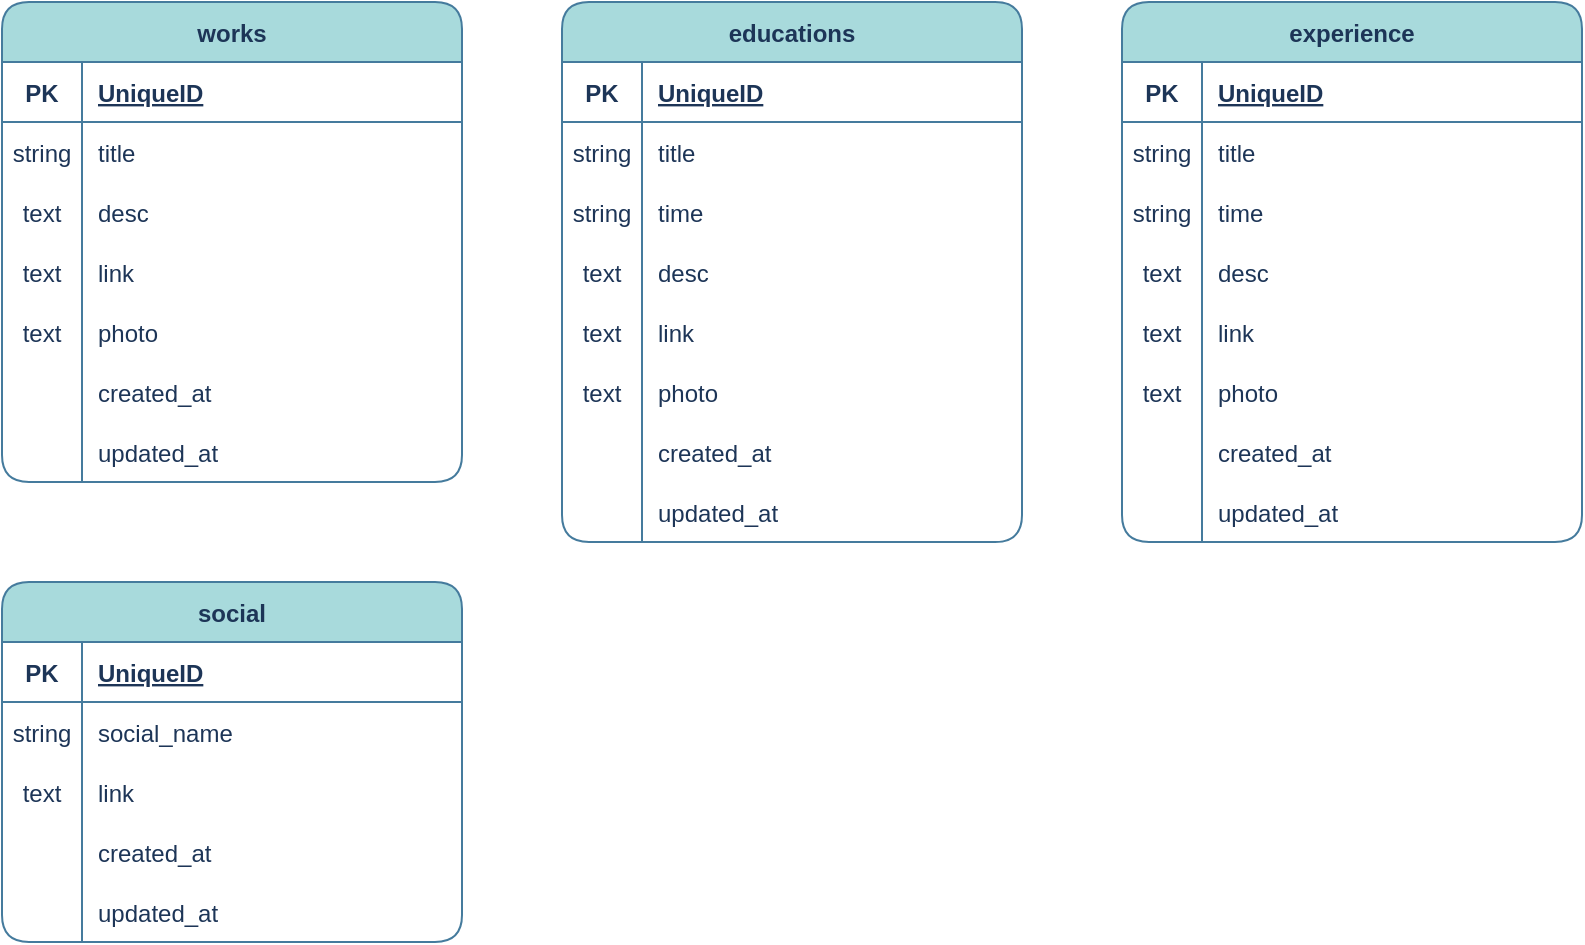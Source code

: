 <mxfile version="20.8.5" type="github">
  <diagram id="R2lEEEUBdFMjLlhIrx00" name="Page-1">
    <mxGraphModel dx="1050" dy="617" grid="1" gridSize="10" guides="1" tooltips="1" connect="1" arrows="1" fold="1" page="1" pageScale="1" pageWidth="850" pageHeight="1100" math="0" shadow="0" extFonts="Permanent Marker^https://fonts.googleapis.com/css?family=Permanent+Marker">
      <root>
        <mxCell id="0" />
        <mxCell id="1" parent="0" />
        <mxCell id="bzYQu6F5uKng30dZJwqY-1" value="works" style="shape=table;startSize=30;container=1;collapsible=1;childLayout=tableLayout;fixedRows=1;rowLines=0;fontStyle=1;align=center;resizeLast=1;strokeColor=#457B9D;fontColor=#1D3557;fillColor=#A8DADC;rounded=1;" vertex="1" parent="1">
          <mxGeometry x="40" y="40" width="230" height="240" as="geometry" />
        </mxCell>
        <mxCell id="bzYQu6F5uKng30dZJwqY-2" value="" style="shape=tableRow;horizontal=0;startSize=0;swimlaneHead=0;swimlaneBody=0;fillColor=none;collapsible=0;dropTarget=0;points=[[0,0.5],[1,0.5]];portConstraint=eastwest;top=0;left=0;right=0;bottom=1;strokeColor=#457B9D;fontColor=#1D3557;rounded=1;" vertex="1" parent="bzYQu6F5uKng30dZJwqY-1">
          <mxGeometry y="30" width="230" height="30" as="geometry" />
        </mxCell>
        <mxCell id="bzYQu6F5uKng30dZJwqY-3" value="PK" style="shape=partialRectangle;connectable=0;fillColor=none;top=0;left=0;bottom=0;right=0;fontStyle=1;overflow=hidden;strokeColor=#457B9D;fontColor=#1D3557;rounded=1;" vertex="1" parent="bzYQu6F5uKng30dZJwqY-2">
          <mxGeometry width="40" height="30" as="geometry">
            <mxRectangle width="40" height="30" as="alternateBounds" />
          </mxGeometry>
        </mxCell>
        <mxCell id="bzYQu6F5uKng30dZJwqY-4" value="UniqueID" style="shape=partialRectangle;connectable=0;fillColor=none;top=0;left=0;bottom=0;right=0;align=left;spacingLeft=6;fontStyle=5;overflow=hidden;strokeColor=#457B9D;fontColor=#1D3557;rounded=1;" vertex="1" parent="bzYQu6F5uKng30dZJwqY-2">
          <mxGeometry x="40" width="190" height="30" as="geometry">
            <mxRectangle width="190" height="30" as="alternateBounds" />
          </mxGeometry>
        </mxCell>
        <mxCell id="bzYQu6F5uKng30dZJwqY-5" value="" style="shape=tableRow;horizontal=0;startSize=0;swimlaneHead=0;swimlaneBody=0;fillColor=none;collapsible=0;dropTarget=0;points=[[0,0.5],[1,0.5]];portConstraint=eastwest;top=0;left=0;right=0;bottom=0;strokeColor=#457B9D;fontColor=#1D3557;rounded=1;" vertex="1" parent="bzYQu6F5uKng30dZJwqY-1">
          <mxGeometry y="60" width="230" height="30" as="geometry" />
        </mxCell>
        <mxCell id="bzYQu6F5uKng30dZJwqY-6" value="string" style="shape=partialRectangle;connectable=0;fillColor=none;top=0;left=0;bottom=0;right=0;editable=1;overflow=hidden;strokeColor=#457B9D;fontColor=#1D3557;rounded=1;" vertex="1" parent="bzYQu6F5uKng30dZJwqY-5">
          <mxGeometry width="40" height="30" as="geometry">
            <mxRectangle width="40" height="30" as="alternateBounds" />
          </mxGeometry>
        </mxCell>
        <mxCell id="bzYQu6F5uKng30dZJwqY-7" value="title" style="shape=partialRectangle;connectable=0;fillColor=none;top=0;left=0;bottom=0;right=0;align=left;spacingLeft=6;overflow=hidden;strokeColor=#457B9D;fontColor=#1D3557;rounded=1;" vertex="1" parent="bzYQu6F5uKng30dZJwqY-5">
          <mxGeometry x="40" width="190" height="30" as="geometry">
            <mxRectangle width="190" height="30" as="alternateBounds" />
          </mxGeometry>
        </mxCell>
        <mxCell id="bzYQu6F5uKng30dZJwqY-17" value="" style="shape=tableRow;horizontal=0;startSize=0;swimlaneHead=0;swimlaneBody=0;fillColor=none;collapsible=0;dropTarget=0;points=[[0,0.5],[1,0.5]];portConstraint=eastwest;top=0;left=0;right=0;bottom=0;strokeColor=#457B9D;fontColor=#1D3557;rounded=1;" vertex="1" parent="bzYQu6F5uKng30dZJwqY-1">
          <mxGeometry y="90" width="230" height="30" as="geometry" />
        </mxCell>
        <mxCell id="bzYQu6F5uKng30dZJwqY-18" value="text" style="shape=partialRectangle;connectable=0;fillColor=none;top=0;left=0;bottom=0;right=0;editable=1;overflow=hidden;strokeColor=#457B9D;fontColor=#1D3557;rounded=1;" vertex="1" parent="bzYQu6F5uKng30dZJwqY-17">
          <mxGeometry width="40" height="30" as="geometry">
            <mxRectangle width="40" height="30" as="alternateBounds" />
          </mxGeometry>
        </mxCell>
        <mxCell id="bzYQu6F5uKng30dZJwqY-19" value="desc" style="shape=partialRectangle;connectable=0;fillColor=none;top=0;left=0;bottom=0;right=0;align=left;spacingLeft=6;overflow=hidden;strokeColor=#457B9D;fontColor=#1D3557;rounded=1;" vertex="1" parent="bzYQu6F5uKng30dZJwqY-17">
          <mxGeometry x="40" width="190" height="30" as="geometry">
            <mxRectangle width="190" height="30" as="alternateBounds" />
          </mxGeometry>
        </mxCell>
        <mxCell id="bzYQu6F5uKng30dZJwqY-68" value="" style="shape=tableRow;horizontal=0;startSize=0;swimlaneHead=0;swimlaneBody=0;fillColor=none;collapsible=0;dropTarget=0;points=[[0,0.5],[1,0.5]];portConstraint=eastwest;top=0;left=0;right=0;bottom=0;strokeColor=#457B9D;fontColor=#1D3557;rounded=1;" vertex="1" parent="bzYQu6F5uKng30dZJwqY-1">
          <mxGeometry y="120" width="230" height="30" as="geometry" />
        </mxCell>
        <mxCell id="bzYQu6F5uKng30dZJwqY-69" value="text" style="shape=partialRectangle;connectable=0;fillColor=none;top=0;left=0;bottom=0;right=0;editable=1;overflow=hidden;strokeColor=#457B9D;fontColor=#1D3557;rounded=1;" vertex="1" parent="bzYQu6F5uKng30dZJwqY-68">
          <mxGeometry width="40" height="30" as="geometry">
            <mxRectangle width="40" height="30" as="alternateBounds" />
          </mxGeometry>
        </mxCell>
        <mxCell id="bzYQu6F5uKng30dZJwqY-70" value="link" style="shape=partialRectangle;connectable=0;fillColor=none;top=0;left=0;bottom=0;right=0;align=left;spacingLeft=6;overflow=hidden;strokeColor=#457B9D;fontColor=#1D3557;rounded=1;" vertex="1" parent="bzYQu6F5uKng30dZJwqY-68">
          <mxGeometry x="40" width="190" height="30" as="geometry">
            <mxRectangle width="190" height="30" as="alternateBounds" />
          </mxGeometry>
        </mxCell>
        <mxCell id="bzYQu6F5uKng30dZJwqY-8" value="" style="shape=tableRow;horizontal=0;startSize=0;swimlaneHead=0;swimlaneBody=0;fillColor=none;collapsible=0;dropTarget=0;points=[[0,0.5],[1,0.5]];portConstraint=eastwest;top=0;left=0;right=0;bottom=0;strokeColor=#457B9D;fontColor=#1D3557;rounded=1;" vertex="1" parent="bzYQu6F5uKng30dZJwqY-1">
          <mxGeometry y="150" width="230" height="30" as="geometry" />
        </mxCell>
        <mxCell id="bzYQu6F5uKng30dZJwqY-9" value="text" style="shape=partialRectangle;connectable=0;fillColor=none;top=0;left=0;bottom=0;right=0;editable=1;overflow=hidden;strokeColor=#457B9D;fontColor=#1D3557;rounded=1;" vertex="1" parent="bzYQu6F5uKng30dZJwqY-8">
          <mxGeometry width="40" height="30" as="geometry">
            <mxRectangle width="40" height="30" as="alternateBounds" />
          </mxGeometry>
        </mxCell>
        <mxCell id="bzYQu6F5uKng30dZJwqY-10" value="photo" style="shape=partialRectangle;connectable=0;fillColor=none;top=0;left=0;bottom=0;right=0;align=left;spacingLeft=6;overflow=hidden;strokeColor=#457B9D;fontColor=#1D3557;rounded=1;" vertex="1" parent="bzYQu6F5uKng30dZJwqY-8">
          <mxGeometry x="40" width="190" height="30" as="geometry">
            <mxRectangle width="190" height="30" as="alternateBounds" />
          </mxGeometry>
        </mxCell>
        <mxCell id="bzYQu6F5uKng30dZJwqY-11" value="" style="shape=tableRow;horizontal=0;startSize=0;swimlaneHead=0;swimlaneBody=0;fillColor=none;collapsible=0;dropTarget=0;points=[[0,0.5],[1,0.5]];portConstraint=eastwest;top=0;left=0;right=0;bottom=0;strokeColor=#457B9D;fontColor=#1D3557;rounded=1;" vertex="1" parent="bzYQu6F5uKng30dZJwqY-1">
          <mxGeometry y="180" width="230" height="30" as="geometry" />
        </mxCell>
        <mxCell id="bzYQu6F5uKng30dZJwqY-12" value="" style="shape=partialRectangle;connectable=0;fillColor=none;top=0;left=0;bottom=0;right=0;editable=1;overflow=hidden;strokeColor=#457B9D;fontColor=#1D3557;rounded=1;" vertex="1" parent="bzYQu6F5uKng30dZJwqY-11">
          <mxGeometry width="40" height="30" as="geometry">
            <mxRectangle width="40" height="30" as="alternateBounds" />
          </mxGeometry>
        </mxCell>
        <mxCell id="bzYQu6F5uKng30dZJwqY-13" value="created_at" style="shape=partialRectangle;connectable=0;fillColor=none;top=0;left=0;bottom=0;right=0;align=left;spacingLeft=6;overflow=hidden;strokeColor=#457B9D;fontColor=#1D3557;rounded=1;" vertex="1" parent="bzYQu6F5uKng30dZJwqY-11">
          <mxGeometry x="40" width="190" height="30" as="geometry">
            <mxRectangle width="190" height="30" as="alternateBounds" />
          </mxGeometry>
        </mxCell>
        <mxCell id="bzYQu6F5uKng30dZJwqY-14" value="" style="shape=tableRow;horizontal=0;startSize=0;swimlaneHead=0;swimlaneBody=0;fillColor=none;collapsible=0;dropTarget=0;points=[[0,0.5],[1,0.5]];portConstraint=eastwest;top=0;left=0;right=0;bottom=0;strokeColor=#457B9D;fontColor=#1D3557;rounded=1;" vertex="1" parent="bzYQu6F5uKng30dZJwqY-1">
          <mxGeometry y="210" width="230" height="30" as="geometry" />
        </mxCell>
        <mxCell id="bzYQu6F5uKng30dZJwqY-15" value="" style="shape=partialRectangle;connectable=0;fillColor=none;top=0;left=0;bottom=0;right=0;editable=1;overflow=hidden;strokeColor=#457B9D;fontColor=#1D3557;rounded=1;" vertex="1" parent="bzYQu6F5uKng30dZJwqY-14">
          <mxGeometry width="40" height="30" as="geometry">
            <mxRectangle width="40" height="30" as="alternateBounds" />
          </mxGeometry>
        </mxCell>
        <mxCell id="bzYQu6F5uKng30dZJwqY-16" value="updated_at" style="shape=partialRectangle;connectable=0;fillColor=none;top=0;left=0;bottom=0;right=0;align=left;spacingLeft=6;overflow=hidden;strokeColor=#457B9D;fontColor=#1D3557;rounded=1;" vertex="1" parent="bzYQu6F5uKng30dZJwqY-14">
          <mxGeometry x="40" width="190" height="30" as="geometry">
            <mxRectangle width="190" height="30" as="alternateBounds" />
          </mxGeometry>
        </mxCell>
        <mxCell id="bzYQu6F5uKng30dZJwqY-20" value="educations" style="shape=table;startSize=30;container=1;collapsible=1;childLayout=tableLayout;fixedRows=1;rowLines=0;fontStyle=1;align=center;resizeLast=1;strokeColor=#457B9D;fontColor=#1D3557;fillColor=#A8DADC;rounded=1;" vertex="1" parent="1">
          <mxGeometry x="320" y="40" width="230" height="270" as="geometry" />
        </mxCell>
        <mxCell id="bzYQu6F5uKng30dZJwqY-21" value="" style="shape=tableRow;horizontal=0;startSize=0;swimlaneHead=0;swimlaneBody=0;fillColor=none;collapsible=0;dropTarget=0;points=[[0,0.5],[1,0.5]];portConstraint=eastwest;top=0;left=0;right=0;bottom=1;strokeColor=#457B9D;fontColor=#1D3557;rounded=1;" vertex="1" parent="bzYQu6F5uKng30dZJwqY-20">
          <mxGeometry y="30" width="230" height="30" as="geometry" />
        </mxCell>
        <mxCell id="bzYQu6F5uKng30dZJwqY-22" value="PK" style="shape=partialRectangle;connectable=0;fillColor=none;top=0;left=0;bottom=0;right=0;fontStyle=1;overflow=hidden;strokeColor=#457B9D;fontColor=#1D3557;rounded=1;" vertex="1" parent="bzYQu6F5uKng30dZJwqY-21">
          <mxGeometry width="40" height="30" as="geometry">
            <mxRectangle width="40" height="30" as="alternateBounds" />
          </mxGeometry>
        </mxCell>
        <mxCell id="bzYQu6F5uKng30dZJwqY-23" value="UniqueID" style="shape=partialRectangle;connectable=0;fillColor=none;top=0;left=0;bottom=0;right=0;align=left;spacingLeft=6;fontStyle=5;overflow=hidden;strokeColor=#457B9D;fontColor=#1D3557;rounded=1;" vertex="1" parent="bzYQu6F5uKng30dZJwqY-21">
          <mxGeometry x="40" width="190" height="30" as="geometry">
            <mxRectangle width="190" height="30" as="alternateBounds" />
          </mxGeometry>
        </mxCell>
        <mxCell id="bzYQu6F5uKng30dZJwqY-24" value="" style="shape=tableRow;horizontal=0;startSize=0;swimlaneHead=0;swimlaneBody=0;fillColor=none;collapsible=0;dropTarget=0;points=[[0,0.5],[1,0.5]];portConstraint=eastwest;top=0;left=0;right=0;bottom=0;strokeColor=#457B9D;fontColor=#1D3557;rounded=1;" vertex="1" parent="bzYQu6F5uKng30dZJwqY-20">
          <mxGeometry y="60" width="230" height="30" as="geometry" />
        </mxCell>
        <mxCell id="bzYQu6F5uKng30dZJwqY-25" value="string" style="shape=partialRectangle;connectable=0;fillColor=none;top=0;left=0;bottom=0;right=0;editable=1;overflow=hidden;strokeColor=#457B9D;fontColor=#1D3557;rounded=1;" vertex="1" parent="bzYQu6F5uKng30dZJwqY-24">
          <mxGeometry width="40" height="30" as="geometry">
            <mxRectangle width="40" height="30" as="alternateBounds" />
          </mxGeometry>
        </mxCell>
        <mxCell id="bzYQu6F5uKng30dZJwqY-26" value="title" style="shape=partialRectangle;connectable=0;fillColor=none;top=0;left=0;bottom=0;right=0;align=left;spacingLeft=6;overflow=hidden;strokeColor=#457B9D;fontColor=#1D3557;rounded=1;" vertex="1" parent="bzYQu6F5uKng30dZJwqY-24">
          <mxGeometry x="40" width="190" height="30" as="geometry">
            <mxRectangle width="190" height="30" as="alternateBounds" />
          </mxGeometry>
        </mxCell>
        <mxCell id="bzYQu6F5uKng30dZJwqY-39" value="" style="shape=tableRow;horizontal=0;startSize=0;swimlaneHead=0;swimlaneBody=0;fillColor=none;collapsible=0;dropTarget=0;points=[[0,0.5],[1,0.5]];portConstraint=eastwest;top=0;left=0;right=0;bottom=0;strokeColor=#457B9D;fontColor=#1D3557;rounded=1;" vertex="1" parent="bzYQu6F5uKng30dZJwqY-20">
          <mxGeometry y="90" width="230" height="30" as="geometry" />
        </mxCell>
        <mxCell id="bzYQu6F5uKng30dZJwqY-40" value="string" style="shape=partialRectangle;connectable=0;fillColor=none;top=0;left=0;bottom=0;right=0;editable=1;overflow=hidden;strokeColor=#457B9D;fontColor=#1D3557;rounded=1;" vertex="1" parent="bzYQu6F5uKng30dZJwqY-39">
          <mxGeometry width="40" height="30" as="geometry">
            <mxRectangle width="40" height="30" as="alternateBounds" />
          </mxGeometry>
        </mxCell>
        <mxCell id="bzYQu6F5uKng30dZJwqY-41" value="time" style="shape=partialRectangle;connectable=0;fillColor=none;top=0;left=0;bottom=0;right=0;align=left;spacingLeft=6;overflow=hidden;strokeColor=#457B9D;fontColor=#1D3557;rounded=1;" vertex="1" parent="bzYQu6F5uKng30dZJwqY-39">
          <mxGeometry x="40" width="190" height="30" as="geometry">
            <mxRectangle width="190" height="30" as="alternateBounds" />
          </mxGeometry>
        </mxCell>
        <mxCell id="bzYQu6F5uKng30dZJwqY-27" value="" style="shape=tableRow;horizontal=0;startSize=0;swimlaneHead=0;swimlaneBody=0;fillColor=none;collapsible=0;dropTarget=0;points=[[0,0.5],[1,0.5]];portConstraint=eastwest;top=0;left=0;right=0;bottom=0;strokeColor=#457B9D;fontColor=#1D3557;rounded=1;" vertex="1" parent="bzYQu6F5uKng30dZJwqY-20">
          <mxGeometry y="120" width="230" height="30" as="geometry" />
        </mxCell>
        <mxCell id="bzYQu6F5uKng30dZJwqY-28" value="text" style="shape=partialRectangle;connectable=0;fillColor=none;top=0;left=0;bottom=0;right=0;editable=1;overflow=hidden;strokeColor=#457B9D;fontColor=#1D3557;rounded=1;" vertex="1" parent="bzYQu6F5uKng30dZJwqY-27">
          <mxGeometry width="40" height="30" as="geometry">
            <mxRectangle width="40" height="30" as="alternateBounds" />
          </mxGeometry>
        </mxCell>
        <mxCell id="bzYQu6F5uKng30dZJwqY-29" value="desc" style="shape=partialRectangle;connectable=0;fillColor=none;top=0;left=0;bottom=0;right=0;align=left;spacingLeft=6;overflow=hidden;strokeColor=#457B9D;fontColor=#1D3557;rounded=1;" vertex="1" parent="bzYQu6F5uKng30dZJwqY-27">
          <mxGeometry x="40" width="190" height="30" as="geometry">
            <mxRectangle width="190" height="30" as="alternateBounds" />
          </mxGeometry>
        </mxCell>
        <mxCell id="bzYQu6F5uKng30dZJwqY-71" value="" style="shape=tableRow;horizontal=0;startSize=0;swimlaneHead=0;swimlaneBody=0;fillColor=none;collapsible=0;dropTarget=0;points=[[0,0.5],[1,0.5]];portConstraint=eastwest;top=0;left=0;right=0;bottom=0;strokeColor=#457B9D;fontColor=#1D3557;rounded=1;" vertex="1" parent="bzYQu6F5uKng30dZJwqY-20">
          <mxGeometry y="150" width="230" height="30" as="geometry" />
        </mxCell>
        <mxCell id="bzYQu6F5uKng30dZJwqY-72" value="text" style="shape=partialRectangle;connectable=0;fillColor=none;top=0;left=0;bottom=0;right=0;editable=1;overflow=hidden;strokeColor=#457B9D;fontColor=#1D3557;rounded=1;" vertex="1" parent="bzYQu6F5uKng30dZJwqY-71">
          <mxGeometry width="40" height="30" as="geometry">
            <mxRectangle width="40" height="30" as="alternateBounds" />
          </mxGeometry>
        </mxCell>
        <mxCell id="bzYQu6F5uKng30dZJwqY-73" value="link" style="shape=partialRectangle;connectable=0;fillColor=none;top=0;left=0;bottom=0;right=0;align=left;spacingLeft=6;overflow=hidden;strokeColor=#457B9D;fontColor=#1D3557;rounded=1;" vertex="1" parent="bzYQu6F5uKng30dZJwqY-71">
          <mxGeometry x="40" width="190" height="30" as="geometry">
            <mxRectangle width="190" height="30" as="alternateBounds" />
          </mxGeometry>
        </mxCell>
        <mxCell id="bzYQu6F5uKng30dZJwqY-30" value="" style="shape=tableRow;horizontal=0;startSize=0;swimlaneHead=0;swimlaneBody=0;fillColor=none;collapsible=0;dropTarget=0;points=[[0,0.5],[1,0.5]];portConstraint=eastwest;top=0;left=0;right=0;bottom=0;strokeColor=#457B9D;fontColor=#1D3557;rounded=1;" vertex="1" parent="bzYQu6F5uKng30dZJwqY-20">
          <mxGeometry y="180" width="230" height="30" as="geometry" />
        </mxCell>
        <mxCell id="bzYQu6F5uKng30dZJwqY-31" value="text" style="shape=partialRectangle;connectable=0;fillColor=none;top=0;left=0;bottom=0;right=0;editable=1;overflow=hidden;strokeColor=#457B9D;fontColor=#1D3557;rounded=1;" vertex="1" parent="bzYQu6F5uKng30dZJwqY-30">
          <mxGeometry width="40" height="30" as="geometry">
            <mxRectangle width="40" height="30" as="alternateBounds" />
          </mxGeometry>
        </mxCell>
        <mxCell id="bzYQu6F5uKng30dZJwqY-32" value="photo" style="shape=partialRectangle;connectable=0;fillColor=none;top=0;left=0;bottom=0;right=0;align=left;spacingLeft=6;overflow=hidden;strokeColor=#457B9D;fontColor=#1D3557;rounded=1;" vertex="1" parent="bzYQu6F5uKng30dZJwqY-30">
          <mxGeometry x="40" width="190" height="30" as="geometry">
            <mxRectangle width="190" height="30" as="alternateBounds" />
          </mxGeometry>
        </mxCell>
        <mxCell id="bzYQu6F5uKng30dZJwqY-33" value="" style="shape=tableRow;horizontal=0;startSize=0;swimlaneHead=0;swimlaneBody=0;fillColor=none;collapsible=0;dropTarget=0;points=[[0,0.5],[1,0.5]];portConstraint=eastwest;top=0;left=0;right=0;bottom=0;strokeColor=#457B9D;fontColor=#1D3557;rounded=1;" vertex="1" parent="bzYQu6F5uKng30dZJwqY-20">
          <mxGeometry y="210" width="230" height="30" as="geometry" />
        </mxCell>
        <mxCell id="bzYQu6F5uKng30dZJwqY-34" value="" style="shape=partialRectangle;connectable=0;fillColor=none;top=0;left=0;bottom=0;right=0;editable=1;overflow=hidden;strokeColor=#457B9D;fontColor=#1D3557;rounded=1;" vertex="1" parent="bzYQu6F5uKng30dZJwqY-33">
          <mxGeometry width="40" height="30" as="geometry">
            <mxRectangle width="40" height="30" as="alternateBounds" />
          </mxGeometry>
        </mxCell>
        <mxCell id="bzYQu6F5uKng30dZJwqY-35" value="created_at" style="shape=partialRectangle;connectable=0;fillColor=none;top=0;left=0;bottom=0;right=0;align=left;spacingLeft=6;overflow=hidden;strokeColor=#457B9D;fontColor=#1D3557;rounded=1;" vertex="1" parent="bzYQu6F5uKng30dZJwqY-33">
          <mxGeometry x="40" width="190" height="30" as="geometry">
            <mxRectangle width="190" height="30" as="alternateBounds" />
          </mxGeometry>
        </mxCell>
        <mxCell id="bzYQu6F5uKng30dZJwqY-36" value="" style="shape=tableRow;horizontal=0;startSize=0;swimlaneHead=0;swimlaneBody=0;fillColor=none;collapsible=0;dropTarget=0;points=[[0,0.5],[1,0.5]];portConstraint=eastwest;top=0;left=0;right=0;bottom=0;strokeColor=#457B9D;fontColor=#1D3557;rounded=1;" vertex="1" parent="bzYQu6F5uKng30dZJwqY-20">
          <mxGeometry y="240" width="230" height="30" as="geometry" />
        </mxCell>
        <mxCell id="bzYQu6F5uKng30dZJwqY-37" value="" style="shape=partialRectangle;connectable=0;fillColor=none;top=0;left=0;bottom=0;right=0;editable=1;overflow=hidden;strokeColor=#457B9D;fontColor=#1D3557;rounded=1;" vertex="1" parent="bzYQu6F5uKng30dZJwqY-36">
          <mxGeometry width="40" height="30" as="geometry">
            <mxRectangle width="40" height="30" as="alternateBounds" />
          </mxGeometry>
        </mxCell>
        <mxCell id="bzYQu6F5uKng30dZJwqY-38" value="updated_at" style="shape=partialRectangle;connectable=0;fillColor=none;top=0;left=0;bottom=0;right=0;align=left;spacingLeft=6;overflow=hidden;strokeColor=#457B9D;fontColor=#1D3557;rounded=1;" vertex="1" parent="bzYQu6F5uKng30dZJwqY-36">
          <mxGeometry x="40" width="190" height="30" as="geometry">
            <mxRectangle width="190" height="30" as="alternateBounds" />
          </mxGeometry>
        </mxCell>
        <mxCell id="bzYQu6F5uKng30dZJwqY-43" value="experience" style="shape=table;startSize=30;container=1;collapsible=1;childLayout=tableLayout;fixedRows=1;rowLines=0;fontStyle=1;align=center;resizeLast=1;strokeColor=#457B9D;fontColor=#1D3557;fillColor=#A8DADC;rounded=1;" vertex="1" parent="1">
          <mxGeometry x="600" y="40" width="230" height="270" as="geometry" />
        </mxCell>
        <mxCell id="bzYQu6F5uKng30dZJwqY-44" value="" style="shape=tableRow;horizontal=0;startSize=0;swimlaneHead=0;swimlaneBody=0;fillColor=none;collapsible=0;dropTarget=0;points=[[0,0.5],[1,0.5]];portConstraint=eastwest;top=0;left=0;right=0;bottom=1;strokeColor=#457B9D;fontColor=#1D3557;rounded=1;" vertex="1" parent="bzYQu6F5uKng30dZJwqY-43">
          <mxGeometry y="30" width="230" height="30" as="geometry" />
        </mxCell>
        <mxCell id="bzYQu6F5uKng30dZJwqY-45" value="PK" style="shape=partialRectangle;connectable=0;fillColor=none;top=0;left=0;bottom=0;right=0;fontStyle=1;overflow=hidden;strokeColor=#457B9D;fontColor=#1D3557;rounded=1;" vertex="1" parent="bzYQu6F5uKng30dZJwqY-44">
          <mxGeometry width="40" height="30" as="geometry">
            <mxRectangle width="40" height="30" as="alternateBounds" />
          </mxGeometry>
        </mxCell>
        <mxCell id="bzYQu6F5uKng30dZJwqY-46" value="UniqueID" style="shape=partialRectangle;connectable=0;fillColor=none;top=0;left=0;bottom=0;right=0;align=left;spacingLeft=6;fontStyle=5;overflow=hidden;strokeColor=#457B9D;fontColor=#1D3557;rounded=1;" vertex="1" parent="bzYQu6F5uKng30dZJwqY-44">
          <mxGeometry x="40" width="190" height="30" as="geometry">
            <mxRectangle width="190" height="30" as="alternateBounds" />
          </mxGeometry>
        </mxCell>
        <mxCell id="bzYQu6F5uKng30dZJwqY-47" value="" style="shape=tableRow;horizontal=0;startSize=0;swimlaneHead=0;swimlaneBody=0;fillColor=none;collapsible=0;dropTarget=0;points=[[0,0.5],[1,0.5]];portConstraint=eastwest;top=0;left=0;right=0;bottom=0;strokeColor=#457B9D;fontColor=#1D3557;rounded=1;" vertex="1" parent="bzYQu6F5uKng30dZJwqY-43">
          <mxGeometry y="60" width="230" height="30" as="geometry" />
        </mxCell>
        <mxCell id="bzYQu6F5uKng30dZJwqY-48" value="string" style="shape=partialRectangle;connectable=0;fillColor=none;top=0;left=0;bottom=0;right=0;editable=1;overflow=hidden;strokeColor=#457B9D;fontColor=#1D3557;rounded=1;" vertex="1" parent="bzYQu6F5uKng30dZJwqY-47">
          <mxGeometry width="40" height="30" as="geometry">
            <mxRectangle width="40" height="30" as="alternateBounds" />
          </mxGeometry>
        </mxCell>
        <mxCell id="bzYQu6F5uKng30dZJwqY-49" value="title" style="shape=partialRectangle;connectable=0;fillColor=none;top=0;left=0;bottom=0;right=0;align=left;spacingLeft=6;overflow=hidden;strokeColor=#457B9D;fontColor=#1D3557;rounded=1;" vertex="1" parent="bzYQu6F5uKng30dZJwqY-47">
          <mxGeometry x="40" width="190" height="30" as="geometry">
            <mxRectangle width="190" height="30" as="alternateBounds" />
          </mxGeometry>
        </mxCell>
        <mxCell id="bzYQu6F5uKng30dZJwqY-50" value="" style="shape=tableRow;horizontal=0;startSize=0;swimlaneHead=0;swimlaneBody=0;fillColor=none;collapsible=0;dropTarget=0;points=[[0,0.5],[1,0.5]];portConstraint=eastwest;top=0;left=0;right=0;bottom=0;strokeColor=#457B9D;fontColor=#1D3557;rounded=1;" vertex="1" parent="bzYQu6F5uKng30dZJwqY-43">
          <mxGeometry y="90" width="230" height="30" as="geometry" />
        </mxCell>
        <mxCell id="bzYQu6F5uKng30dZJwqY-51" value="string" style="shape=partialRectangle;connectable=0;fillColor=none;top=0;left=0;bottom=0;right=0;editable=1;overflow=hidden;strokeColor=#457B9D;fontColor=#1D3557;rounded=1;" vertex="1" parent="bzYQu6F5uKng30dZJwqY-50">
          <mxGeometry width="40" height="30" as="geometry">
            <mxRectangle width="40" height="30" as="alternateBounds" />
          </mxGeometry>
        </mxCell>
        <mxCell id="bzYQu6F5uKng30dZJwqY-52" value="time" style="shape=partialRectangle;connectable=0;fillColor=none;top=0;left=0;bottom=0;right=0;align=left;spacingLeft=6;overflow=hidden;strokeColor=#457B9D;fontColor=#1D3557;rounded=1;" vertex="1" parent="bzYQu6F5uKng30dZJwqY-50">
          <mxGeometry x="40" width="190" height="30" as="geometry">
            <mxRectangle width="190" height="30" as="alternateBounds" />
          </mxGeometry>
        </mxCell>
        <mxCell id="bzYQu6F5uKng30dZJwqY-53" value="" style="shape=tableRow;horizontal=0;startSize=0;swimlaneHead=0;swimlaneBody=0;fillColor=none;collapsible=0;dropTarget=0;points=[[0,0.5],[1,0.5]];portConstraint=eastwest;top=0;left=0;right=0;bottom=0;strokeColor=#457B9D;fontColor=#1D3557;rounded=1;" vertex="1" parent="bzYQu6F5uKng30dZJwqY-43">
          <mxGeometry y="120" width="230" height="30" as="geometry" />
        </mxCell>
        <mxCell id="bzYQu6F5uKng30dZJwqY-54" value="text" style="shape=partialRectangle;connectable=0;fillColor=none;top=0;left=0;bottom=0;right=0;editable=1;overflow=hidden;strokeColor=#457B9D;fontColor=#1D3557;rounded=1;" vertex="1" parent="bzYQu6F5uKng30dZJwqY-53">
          <mxGeometry width="40" height="30" as="geometry">
            <mxRectangle width="40" height="30" as="alternateBounds" />
          </mxGeometry>
        </mxCell>
        <mxCell id="bzYQu6F5uKng30dZJwqY-55" value="desc" style="shape=partialRectangle;connectable=0;fillColor=none;top=0;left=0;bottom=0;right=0;align=left;spacingLeft=6;overflow=hidden;strokeColor=#457B9D;fontColor=#1D3557;rounded=1;" vertex="1" parent="bzYQu6F5uKng30dZJwqY-53">
          <mxGeometry x="40" width="190" height="30" as="geometry">
            <mxRectangle width="190" height="30" as="alternateBounds" />
          </mxGeometry>
        </mxCell>
        <mxCell id="bzYQu6F5uKng30dZJwqY-74" value="" style="shape=tableRow;horizontal=0;startSize=0;swimlaneHead=0;swimlaneBody=0;fillColor=none;collapsible=0;dropTarget=0;points=[[0,0.5],[1,0.5]];portConstraint=eastwest;top=0;left=0;right=0;bottom=0;strokeColor=#457B9D;fontColor=#1D3557;rounded=1;" vertex="1" parent="bzYQu6F5uKng30dZJwqY-43">
          <mxGeometry y="150" width="230" height="30" as="geometry" />
        </mxCell>
        <mxCell id="bzYQu6F5uKng30dZJwqY-75" value="text" style="shape=partialRectangle;connectable=0;fillColor=none;top=0;left=0;bottom=0;right=0;editable=1;overflow=hidden;strokeColor=#457B9D;fontColor=#1D3557;rounded=1;" vertex="1" parent="bzYQu6F5uKng30dZJwqY-74">
          <mxGeometry width="40" height="30" as="geometry">
            <mxRectangle width="40" height="30" as="alternateBounds" />
          </mxGeometry>
        </mxCell>
        <mxCell id="bzYQu6F5uKng30dZJwqY-76" value="link" style="shape=partialRectangle;connectable=0;fillColor=none;top=0;left=0;bottom=0;right=0;align=left;spacingLeft=6;overflow=hidden;strokeColor=#457B9D;fontColor=#1D3557;rounded=1;" vertex="1" parent="bzYQu6F5uKng30dZJwqY-74">
          <mxGeometry x="40" width="190" height="30" as="geometry">
            <mxRectangle width="190" height="30" as="alternateBounds" />
          </mxGeometry>
        </mxCell>
        <mxCell id="bzYQu6F5uKng30dZJwqY-56" value="" style="shape=tableRow;horizontal=0;startSize=0;swimlaneHead=0;swimlaneBody=0;fillColor=none;collapsible=0;dropTarget=0;points=[[0,0.5],[1,0.5]];portConstraint=eastwest;top=0;left=0;right=0;bottom=0;strokeColor=#457B9D;fontColor=#1D3557;rounded=1;" vertex="1" parent="bzYQu6F5uKng30dZJwqY-43">
          <mxGeometry y="180" width="230" height="30" as="geometry" />
        </mxCell>
        <mxCell id="bzYQu6F5uKng30dZJwqY-57" value="text" style="shape=partialRectangle;connectable=0;fillColor=none;top=0;left=0;bottom=0;right=0;editable=1;overflow=hidden;strokeColor=#457B9D;fontColor=#1D3557;rounded=1;" vertex="1" parent="bzYQu6F5uKng30dZJwqY-56">
          <mxGeometry width="40" height="30" as="geometry">
            <mxRectangle width="40" height="30" as="alternateBounds" />
          </mxGeometry>
        </mxCell>
        <mxCell id="bzYQu6F5uKng30dZJwqY-58" value="photo" style="shape=partialRectangle;connectable=0;fillColor=none;top=0;left=0;bottom=0;right=0;align=left;spacingLeft=6;overflow=hidden;strokeColor=#457B9D;fontColor=#1D3557;rounded=1;" vertex="1" parent="bzYQu6F5uKng30dZJwqY-56">
          <mxGeometry x="40" width="190" height="30" as="geometry">
            <mxRectangle width="190" height="30" as="alternateBounds" />
          </mxGeometry>
        </mxCell>
        <mxCell id="bzYQu6F5uKng30dZJwqY-59" value="" style="shape=tableRow;horizontal=0;startSize=0;swimlaneHead=0;swimlaneBody=0;fillColor=none;collapsible=0;dropTarget=0;points=[[0,0.5],[1,0.5]];portConstraint=eastwest;top=0;left=0;right=0;bottom=0;strokeColor=#457B9D;fontColor=#1D3557;rounded=1;" vertex="1" parent="bzYQu6F5uKng30dZJwqY-43">
          <mxGeometry y="210" width="230" height="30" as="geometry" />
        </mxCell>
        <mxCell id="bzYQu6F5uKng30dZJwqY-60" value="" style="shape=partialRectangle;connectable=0;fillColor=none;top=0;left=0;bottom=0;right=0;editable=1;overflow=hidden;strokeColor=#457B9D;fontColor=#1D3557;rounded=1;" vertex="1" parent="bzYQu6F5uKng30dZJwqY-59">
          <mxGeometry width="40" height="30" as="geometry">
            <mxRectangle width="40" height="30" as="alternateBounds" />
          </mxGeometry>
        </mxCell>
        <mxCell id="bzYQu6F5uKng30dZJwqY-61" value="created_at" style="shape=partialRectangle;connectable=0;fillColor=none;top=0;left=0;bottom=0;right=0;align=left;spacingLeft=6;overflow=hidden;strokeColor=#457B9D;fontColor=#1D3557;rounded=1;" vertex="1" parent="bzYQu6F5uKng30dZJwqY-59">
          <mxGeometry x="40" width="190" height="30" as="geometry">
            <mxRectangle width="190" height="30" as="alternateBounds" />
          </mxGeometry>
        </mxCell>
        <mxCell id="bzYQu6F5uKng30dZJwqY-62" value="" style="shape=tableRow;horizontal=0;startSize=0;swimlaneHead=0;swimlaneBody=0;fillColor=none;collapsible=0;dropTarget=0;points=[[0,0.5],[1,0.5]];portConstraint=eastwest;top=0;left=0;right=0;bottom=0;strokeColor=#457B9D;fontColor=#1D3557;rounded=1;" vertex="1" parent="bzYQu6F5uKng30dZJwqY-43">
          <mxGeometry y="240" width="230" height="30" as="geometry" />
        </mxCell>
        <mxCell id="bzYQu6F5uKng30dZJwqY-63" value="" style="shape=partialRectangle;connectable=0;fillColor=none;top=0;left=0;bottom=0;right=0;editable=1;overflow=hidden;strokeColor=#457B9D;fontColor=#1D3557;rounded=1;" vertex="1" parent="bzYQu6F5uKng30dZJwqY-62">
          <mxGeometry width="40" height="30" as="geometry">
            <mxRectangle width="40" height="30" as="alternateBounds" />
          </mxGeometry>
        </mxCell>
        <mxCell id="bzYQu6F5uKng30dZJwqY-64" value="updated_at" style="shape=partialRectangle;connectable=0;fillColor=none;top=0;left=0;bottom=0;right=0;align=left;spacingLeft=6;overflow=hidden;strokeColor=#457B9D;fontColor=#1D3557;rounded=1;" vertex="1" parent="bzYQu6F5uKng30dZJwqY-62">
          <mxGeometry x="40" width="190" height="30" as="geometry">
            <mxRectangle width="190" height="30" as="alternateBounds" />
          </mxGeometry>
        </mxCell>
        <mxCell id="bzYQu6F5uKng30dZJwqY-77" value="social" style="shape=table;startSize=30;container=1;collapsible=1;childLayout=tableLayout;fixedRows=1;rowLines=0;fontStyle=1;align=center;resizeLast=1;strokeColor=#457B9D;fontColor=#1D3557;fillColor=#A8DADC;rounded=1;" vertex="1" parent="1">
          <mxGeometry x="40" y="330" width="230" height="180" as="geometry" />
        </mxCell>
        <mxCell id="bzYQu6F5uKng30dZJwqY-78" value="" style="shape=tableRow;horizontal=0;startSize=0;swimlaneHead=0;swimlaneBody=0;fillColor=none;collapsible=0;dropTarget=0;points=[[0,0.5],[1,0.5]];portConstraint=eastwest;top=0;left=0;right=0;bottom=1;strokeColor=#457B9D;fontColor=#1D3557;rounded=1;" vertex="1" parent="bzYQu6F5uKng30dZJwqY-77">
          <mxGeometry y="30" width="230" height="30" as="geometry" />
        </mxCell>
        <mxCell id="bzYQu6F5uKng30dZJwqY-79" value="PK" style="shape=partialRectangle;connectable=0;fillColor=none;top=0;left=0;bottom=0;right=0;fontStyle=1;overflow=hidden;strokeColor=#457B9D;fontColor=#1D3557;rounded=1;" vertex="1" parent="bzYQu6F5uKng30dZJwqY-78">
          <mxGeometry width="40" height="30" as="geometry">
            <mxRectangle width="40" height="30" as="alternateBounds" />
          </mxGeometry>
        </mxCell>
        <mxCell id="bzYQu6F5uKng30dZJwqY-80" value="UniqueID" style="shape=partialRectangle;connectable=0;fillColor=none;top=0;left=0;bottom=0;right=0;align=left;spacingLeft=6;fontStyle=5;overflow=hidden;strokeColor=#457B9D;fontColor=#1D3557;rounded=1;" vertex="1" parent="bzYQu6F5uKng30dZJwqY-78">
          <mxGeometry x="40" width="190" height="30" as="geometry">
            <mxRectangle width="190" height="30" as="alternateBounds" />
          </mxGeometry>
        </mxCell>
        <mxCell id="bzYQu6F5uKng30dZJwqY-81" value="" style="shape=tableRow;horizontal=0;startSize=0;swimlaneHead=0;swimlaneBody=0;fillColor=none;collapsible=0;dropTarget=0;points=[[0,0.5],[1,0.5]];portConstraint=eastwest;top=0;left=0;right=0;bottom=0;strokeColor=#457B9D;fontColor=#1D3557;rounded=1;" vertex="1" parent="bzYQu6F5uKng30dZJwqY-77">
          <mxGeometry y="60" width="230" height="30" as="geometry" />
        </mxCell>
        <mxCell id="bzYQu6F5uKng30dZJwqY-82" value="string" style="shape=partialRectangle;connectable=0;fillColor=none;top=0;left=0;bottom=0;right=0;editable=1;overflow=hidden;strokeColor=#457B9D;fontColor=#1D3557;rounded=1;" vertex="1" parent="bzYQu6F5uKng30dZJwqY-81">
          <mxGeometry width="40" height="30" as="geometry">
            <mxRectangle width="40" height="30" as="alternateBounds" />
          </mxGeometry>
        </mxCell>
        <mxCell id="bzYQu6F5uKng30dZJwqY-83" value="social_name" style="shape=partialRectangle;connectable=0;fillColor=none;top=0;left=0;bottom=0;right=0;align=left;spacingLeft=6;overflow=hidden;strokeColor=#457B9D;fontColor=#1D3557;rounded=1;" vertex="1" parent="bzYQu6F5uKng30dZJwqY-81">
          <mxGeometry x="40" width="190" height="30" as="geometry">
            <mxRectangle width="190" height="30" as="alternateBounds" />
          </mxGeometry>
        </mxCell>
        <mxCell id="bzYQu6F5uKng30dZJwqY-87" value="" style="shape=tableRow;horizontal=0;startSize=0;swimlaneHead=0;swimlaneBody=0;fillColor=none;collapsible=0;dropTarget=0;points=[[0,0.5],[1,0.5]];portConstraint=eastwest;top=0;left=0;right=0;bottom=0;strokeColor=#457B9D;fontColor=#1D3557;rounded=1;" vertex="1" parent="bzYQu6F5uKng30dZJwqY-77">
          <mxGeometry y="90" width="230" height="30" as="geometry" />
        </mxCell>
        <mxCell id="bzYQu6F5uKng30dZJwqY-88" value="text" style="shape=partialRectangle;connectable=0;fillColor=none;top=0;left=0;bottom=0;right=0;editable=1;overflow=hidden;strokeColor=#457B9D;fontColor=#1D3557;rounded=1;" vertex="1" parent="bzYQu6F5uKng30dZJwqY-87">
          <mxGeometry width="40" height="30" as="geometry">
            <mxRectangle width="40" height="30" as="alternateBounds" />
          </mxGeometry>
        </mxCell>
        <mxCell id="bzYQu6F5uKng30dZJwqY-89" value="link" style="shape=partialRectangle;connectable=0;fillColor=none;top=0;left=0;bottom=0;right=0;align=left;spacingLeft=6;overflow=hidden;strokeColor=#457B9D;fontColor=#1D3557;rounded=1;" vertex="1" parent="bzYQu6F5uKng30dZJwqY-87">
          <mxGeometry x="40" width="190" height="30" as="geometry">
            <mxRectangle width="190" height="30" as="alternateBounds" />
          </mxGeometry>
        </mxCell>
        <mxCell id="bzYQu6F5uKng30dZJwqY-90" value="" style="shape=tableRow;horizontal=0;startSize=0;swimlaneHead=0;swimlaneBody=0;fillColor=none;collapsible=0;dropTarget=0;points=[[0,0.5],[1,0.5]];portConstraint=eastwest;top=0;left=0;right=0;bottom=0;strokeColor=#457B9D;fontColor=#1D3557;rounded=1;" vertex="1" parent="bzYQu6F5uKng30dZJwqY-77">
          <mxGeometry y="120" width="230" height="30" as="geometry" />
        </mxCell>
        <mxCell id="bzYQu6F5uKng30dZJwqY-91" value="" style="shape=partialRectangle;connectable=0;fillColor=none;top=0;left=0;bottom=0;right=0;editable=1;overflow=hidden;strokeColor=#457B9D;fontColor=#1D3557;rounded=1;" vertex="1" parent="bzYQu6F5uKng30dZJwqY-90">
          <mxGeometry width="40" height="30" as="geometry">
            <mxRectangle width="40" height="30" as="alternateBounds" />
          </mxGeometry>
        </mxCell>
        <mxCell id="bzYQu6F5uKng30dZJwqY-92" value="created_at" style="shape=partialRectangle;connectable=0;fillColor=none;top=0;left=0;bottom=0;right=0;align=left;spacingLeft=6;overflow=hidden;strokeColor=#457B9D;fontColor=#1D3557;rounded=1;" vertex="1" parent="bzYQu6F5uKng30dZJwqY-90">
          <mxGeometry x="40" width="190" height="30" as="geometry">
            <mxRectangle width="190" height="30" as="alternateBounds" />
          </mxGeometry>
        </mxCell>
        <mxCell id="bzYQu6F5uKng30dZJwqY-93" value="" style="shape=tableRow;horizontal=0;startSize=0;swimlaneHead=0;swimlaneBody=0;fillColor=none;collapsible=0;dropTarget=0;points=[[0,0.5],[1,0.5]];portConstraint=eastwest;top=0;left=0;right=0;bottom=0;strokeColor=#457B9D;fontColor=#1D3557;rounded=1;" vertex="1" parent="bzYQu6F5uKng30dZJwqY-77">
          <mxGeometry y="150" width="230" height="30" as="geometry" />
        </mxCell>
        <mxCell id="bzYQu6F5uKng30dZJwqY-94" value="" style="shape=partialRectangle;connectable=0;fillColor=none;top=0;left=0;bottom=0;right=0;editable=1;overflow=hidden;strokeColor=#457B9D;fontColor=#1D3557;rounded=1;" vertex="1" parent="bzYQu6F5uKng30dZJwqY-93">
          <mxGeometry width="40" height="30" as="geometry">
            <mxRectangle width="40" height="30" as="alternateBounds" />
          </mxGeometry>
        </mxCell>
        <mxCell id="bzYQu6F5uKng30dZJwqY-95" value="updated_at" style="shape=partialRectangle;connectable=0;fillColor=none;top=0;left=0;bottom=0;right=0;align=left;spacingLeft=6;overflow=hidden;strokeColor=#457B9D;fontColor=#1D3557;rounded=1;" vertex="1" parent="bzYQu6F5uKng30dZJwqY-93">
          <mxGeometry x="40" width="190" height="30" as="geometry">
            <mxRectangle width="190" height="30" as="alternateBounds" />
          </mxGeometry>
        </mxCell>
      </root>
    </mxGraphModel>
  </diagram>
</mxfile>

